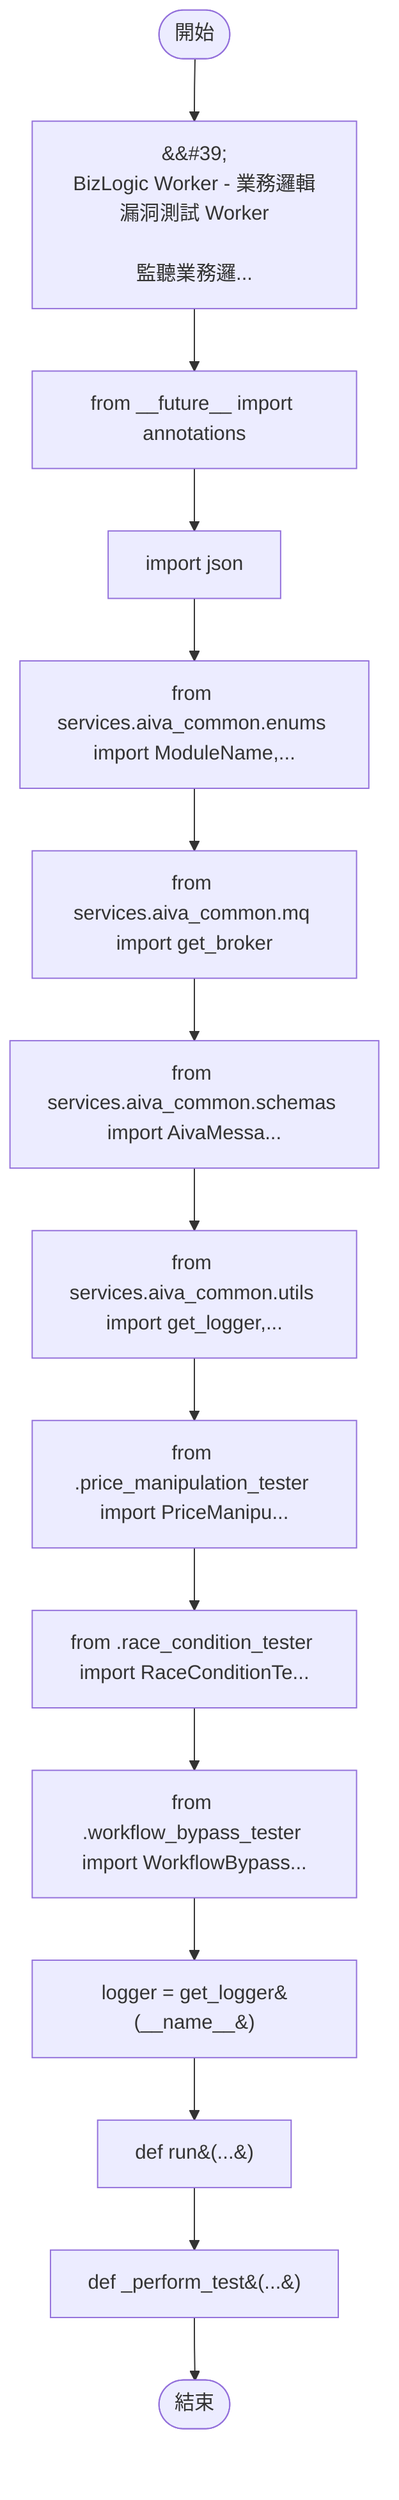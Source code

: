 flowchart TB
    n1([開始])
    n2([結束])
    n3[&amp;&#35;39;\nBizLogic Worker - 業務邏輯漏洞測試 Worker\n\n監聽業務邏...]
    n4[from __future__ import annotations]
    n5[import json]
    n6[from services.aiva_common.enums import ModuleName,...]
    n7[from services.aiva_common.mq import get_broker]
    n8[from services.aiva_common.schemas import AivaMessa...]
    n9[from services.aiva_common.utils import get_logger,...]
    n10[from .price_manipulation_tester import PriceManipu...]
    n11[from .race_condition_tester import RaceConditionTe...]
    n12[from .workflow_bypass_tester import WorkflowBypass...]
    n13[logger = get_logger&#40;__name__&#41;]
    n14[def run&#40;...&#41;]
    n15[def _perform_test&#40;...&#41;]
    n1 --> n3
    n3 --> n4
    n4 --> n5
    n5 --> n6
    n6 --> n7
    n7 --> n8
    n8 --> n9
    n9 --> n10
    n10 --> n11
    n11 --> n12
    n12 --> n13
    n13 --> n14
    n14 --> n15
    n15 --> n2